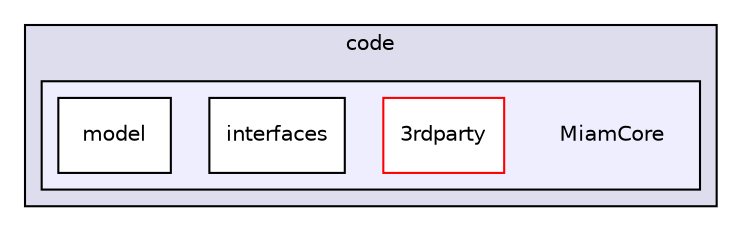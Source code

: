 digraph "code/MiamCore" {
  compound=true
  node [ fontsize="10", fontname="Helvetica"];
  edge [ labelfontsize="10", labelfontname="Helvetica"];
  subgraph clusterdir_f6c17be929c411a6d3348f538f7f110b {
    graph [ bgcolor="#ddddee", pencolor="black", label="code" fontname="Helvetica", fontsize="10", URL="dir_f6c17be929c411a6d3348f538f7f110b.html"]
  subgraph clusterdir_8286ec72a985a42cf2222f74d6469280 {
    graph [ bgcolor="#eeeeff", pencolor="black", label="" URL="dir_8286ec72a985a42cf2222f74d6469280.html"];
    dir_8286ec72a985a42cf2222f74d6469280 [shape=plaintext label="MiamCore"];
    dir_5f54856071fafa3ed28e7ecf23a68007 [shape=box label="3rdparty" color="red" fillcolor="white" style="filled" URL="dir_5f54856071fafa3ed28e7ecf23a68007.html"];
    dir_bdb54007121869619834c1119511c9e9 [shape=box label="interfaces" color="black" fillcolor="white" style="filled" URL="dir_bdb54007121869619834c1119511c9e9.html"];
    dir_307cbceb1dad0ad2c44b4519d072de27 [shape=box label="model" color="black" fillcolor="white" style="filled" URL="dir_307cbceb1dad0ad2c44b4519d072de27.html"];
  }
  }
}
